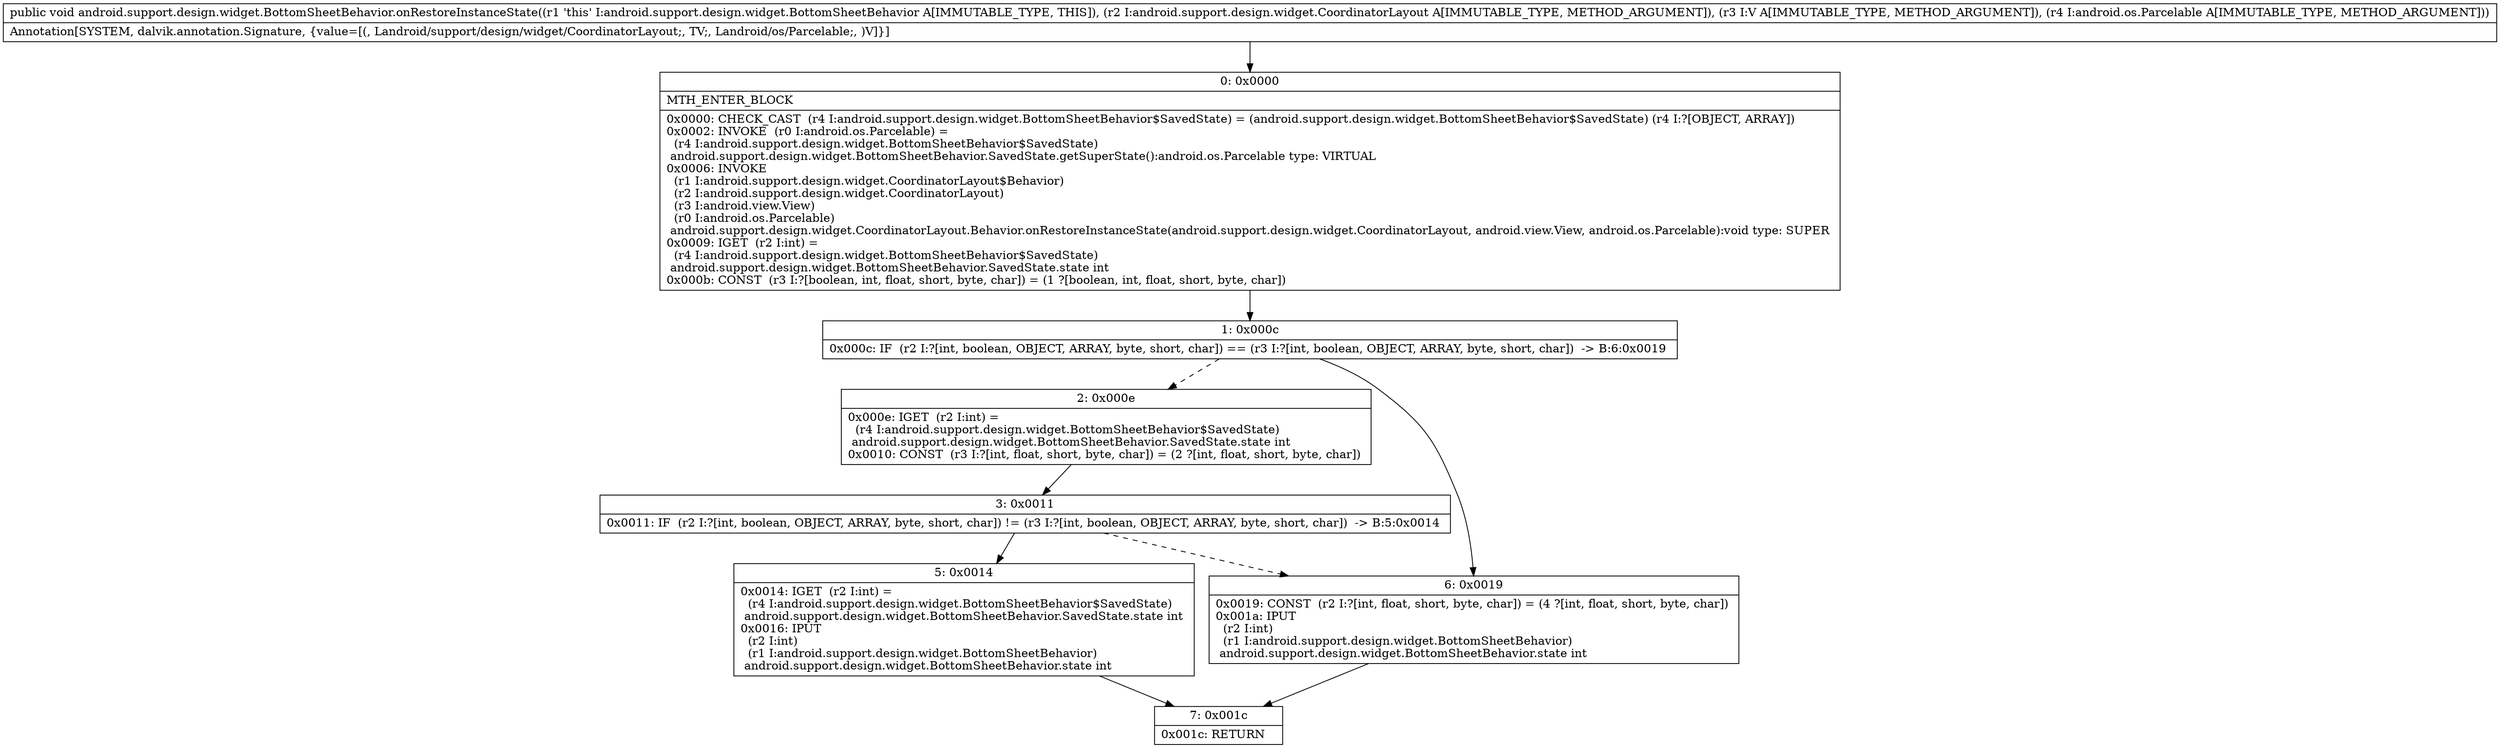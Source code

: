 digraph "CFG forandroid.support.design.widget.BottomSheetBehavior.onRestoreInstanceState(Landroid\/support\/design\/widget\/CoordinatorLayout;Landroid\/view\/View;Landroid\/os\/Parcelable;)V" {
Node_0 [shape=record,label="{0\:\ 0x0000|MTH_ENTER_BLOCK\l|0x0000: CHECK_CAST  (r4 I:android.support.design.widget.BottomSheetBehavior$SavedState) = (android.support.design.widget.BottomSheetBehavior$SavedState) (r4 I:?[OBJECT, ARRAY]) \l0x0002: INVOKE  (r0 I:android.os.Parcelable) = \l  (r4 I:android.support.design.widget.BottomSheetBehavior$SavedState)\l android.support.design.widget.BottomSheetBehavior.SavedState.getSuperState():android.os.Parcelable type: VIRTUAL \l0x0006: INVOKE  \l  (r1 I:android.support.design.widget.CoordinatorLayout$Behavior)\l  (r2 I:android.support.design.widget.CoordinatorLayout)\l  (r3 I:android.view.View)\l  (r0 I:android.os.Parcelable)\l android.support.design.widget.CoordinatorLayout.Behavior.onRestoreInstanceState(android.support.design.widget.CoordinatorLayout, android.view.View, android.os.Parcelable):void type: SUPER \l0x0009: IGET  (r2 I:int) = \l  (r4 I:android.support.design.widget.BottomSheetBehavior$SavedState)\l android.support.design.widget.BottomSheetBehavior.SavedState.state int \l0x000b: CONST  (r3 I:?[boolean, int, float, short, byte, char]) = (1 ?[boolean, int, float, short, byte, char]) \l}"];
Node_1 [shape=record,label="{1\:\ 0x000c|0x000c: IF  (r2 I:?[int, boolean, OBJECT, ARRAY, byte, short, char]) == (r3 I:?[int, boolean, OBJECT, ARRAY, byte, short, char])  \-\> B:6:0x0019 \l}"];
Node_2 [shape=record,label="{2\:\ 0x000e|0x000e: IGET  (r2 I:int) = \l  (r4 I:android.support.design.widget.BottomSheetBehavior$SavedState)\l android.support.design.widget.BottomSheetBehavior.SavedState.state int \l0x0010: CONST  (r3 I:?[int, float, short, byte, char]) = (2 ?[int, float, short, byte, char]) \l}"];
Node_3 [shape=record,label="{3\:\ 0x0011|0x0011: IF  (r2 I:?[int, boolean, OBJECT, ARRAY, byte, short, char]) != (r3 I:?[int, boolean, OBJECT, ARRAY, byte, short, char])  \-\> B:5:0x0014 \l}"];
Node_5 [shape=record,label="{5\:\ 0x0014|0x0014: IGET  (r2 I:int) = \l  (r4 I:android.support.design.widget.BottomSheetBehavior$SavedState)\l android.support.design.widget.BottomSheetBehavior.SavedState.state int \l0x0016: IPUT  \l  (r2 I:int)\l  (r1 I:android.support.design.widget.BottomSheetBehavior)\l android.support.design.widget.BottomSheetBehavior.state int \l}"];
Node_6 [shape=record,label="{6\:\ 0x0019|0x0019: CONST  (r2 I:?[int, float, short, byte, char]) = (4 ?[int, float, short, byte, char]) \l0x001a: IPUT  \l  (r2 I:int)\l  (r1 I:android.support.design.widget.BottomSheetBehavior)\l android.support.design.widget.BottomSheetBehavior.state int \l}"];
Node_7 [shape=record,label="{7\:\ 0x001c|0x001c: RETURN   \l}"];
MethodNode[shape=record,label="{public void android.support.design.widget.BottomSheetBehavior.onRestoreInstanceState((r1 'this' I:android.support.design.widget.BottomSheetBehavior A[IMMUTABLE_TYPE, THIS]), (r2 I:android.support.design.widget.CoordinatorLayout A[IMMUTABLE_TYPE, METHOD_ARGUMENT]), (r3 I:V A[IMMUTABLE_TYPE, METHOD_ARGUMENT]), (r4 I:android.os.Parcelable A[IMMUTABLE_TYPE, METHOD_ARGUMENT]))  | Annotation[SYSTEM, dalvik.annotation.Signature, \{value=[(, Landroid\/support\/design\/widget\/CoordinatorLayout;, TV;, Landroid\/os\/Parcelable;, )V]\}]\l}"];
MethodNode -> Node_0;
Node_0 -> Node_1;
Node_1 -> Node_2[style=dashed];
Node_1 -> Node_6;
Node_2 -> Node_3;
Node_3 -> Node_5;
Node_3 -> Node_6[style=dashed];
Node_5 -> Node_7;
Node_6 -> Node_7;
}

